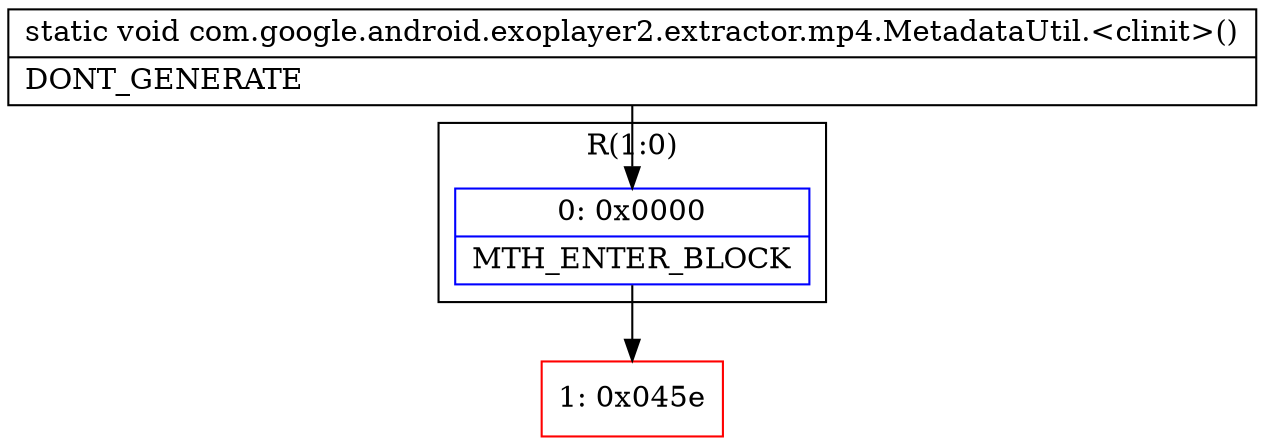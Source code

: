digraph "CFG forcom.google.android.exoplayer2.extractor.mp4.MetadataUtil.\<clinit\>()V" {
subgraph cluster_Region_1493306553 {
label = "R(1:0)";
node [shape=record,color=blue];
Node_0 [shape=record,label="{0\:\ 0x0000|MTH_ENTER_BLOCK\l}"];
}
Node_1 [shape=record,color=red,label="{1\:\ 0x045e}"];
MethodNode[shape=record,label="{static void com.google.android.exoplayer2.extractor.mp4.MetadataUtil.\<clinit\>()  | DONT_GENERATE\l}"];
MethodNode -> Node_0;
Node_0 -> Node_1;
}

